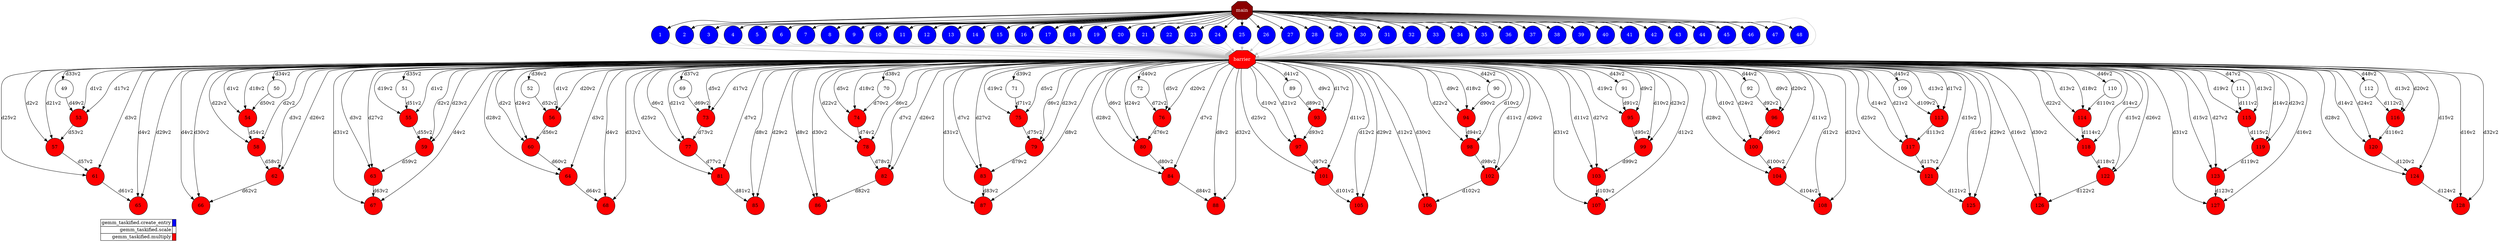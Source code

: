 digraph {
  rankdir=TB;
  labeljust="l";
  compound= true;
  subgraph dependence_graph {
    ranksep=0.20;
    node[height=0.75];

Synchro0[label="main", shape=octagon, style=filled fillcolor="#8B0000" fontcolor="#FFFFFF"];
1[shape=circle, style=filled fillcolor="#0000ff" fontcolor="#ffffff"];
Synchro0 -> 1;
2[shape=circle, style=filled fillcolor="#0000ff" fontcolor="#ffffff"];
Synchro0 -> 2;
3[shape=circle, style=filled fillcolor="#0000ff" fontcolor="#ffffff"];
Synchro0 -> 3;
4[shape=circle, style=filled fillcolor="#0000ff" fontcolor="#ffffff"];
Synchro0 -> 4;
5[shape=circle, style=filled fillcolor="#0000ff" fontcolor="#ffffff"];
Synchro0 -> 5;
6[shape=circle, style=filled fillcolor="#0000ff" fontcolor="#ffffff"];
Synchro0 -> 6;
7[shape=circle, style=filled fillcolor="#0000ff" fontcolor="#ffffff"];
Synchro0 -> 7;
8[shape=circle, style=filled fillcolor="#0000ff" fontcolor="#ffffff"];
Synchro0 -> 8;
9[shape=circle, style=filled fillcolor="#0000ff" fontcolor="#ffffff"];
Synchro0 -> 9;
10[shape=circle, style=filled fillcolor="#0000ff" fontcolor="#ffffff"];
Synchro0 -> 10;
11[shape=circle, style=filled fillcolor="#0000ff" fontcolor="#ffffff"];
Synchro0 -> 11;
12[shape=circle, style=filled fillcolor="#0000ff" fontcolor="#ffffff"];
Synchro0 -> 12;
13[shape=circle, style=filled fillcolor="#0000ff" fontcolor="#ffffff"];
Synchro0 -> 13;
14[shape=circle, style=filled fillcolor="#0000ff" fontcolor="#ffffff"];
Synchro0 -> 14;
15[shape=circle, style=filled fillcolor="#0000ff" fontcolor="#ffffff"];
Synchro0 -> 15;
16[shape=circle, style=filled fillcolor="#0000ff" fontcolor="#ffffff"];
Synchro0 -> 16;
17[shape=circle, style=filled fillcolor="#0000ff" fontcolor="#ffffff"];
Synchro0 -> 17;
18[shape=circle, style=filled fillcolor="#0000ff" fontcolor="#ffffff"];
Synchro0 -> 18;
19[shape=circle, style=filled fillcolor="#0000ff" fontcolor="#ffffff"];
Synchro0 -> 19;
20[shape=circle, style=filled fillcolor="#0000ff" fontcolor="#ffffff"];
Synchro0 -> 20;
21[shape=circle, style=filled fillcolor="#0000ff" fontcolor="#ffffff"];
Synchro0 -> 21;
22[shape=circle, style=filled fillcolor="#0000ff" fontcolor="#ffffff"];
Synchro0 -> 22;
23[shape=circle, style=filled fillcolor="#0000ff" fontcolor="#ffffff"];
Synchro0 -> 23;
24[shape=circle, style=filled fillcolor="#0000ff" fontcolor="#ffffff"];
Synchro0 -> 24;
25[shape=circle, style=filled fillcolor="#0000ff" fontcolor="#ffffff"];
Synchro0 -> 25;
26[shape=circle, style=filled fillcolor="#0000ff" fontcolor="#ffffff"];
Synchro0 -> 26;
27[shape=circle, style=filled fillcolor="#0000ff" fontcolor="#ffffff"];
Synchro0 -> 27;
28[shape=circle, style=filled fillcolor="#0000ff" fontcolor="#ffffff"];
Synchro0 -> 28;
29[shape=circle, style=filled fillcolor="#0000ff" fontcolor="#ffffff"];
Synchro0 -> 29;
30[shape=circle, style=filled fillcolor="#0000ff" fontcolor="#ffffff"];
Synchro0 -> 30;
31[shape=circle, style=filled fillcolor="#0000ff" fontcolor="#ffffff"];
Synchro0 -> 31;
32[shape=circle, style=filled fillcolor="#0000ff" fontcolor="#ffffff"];
Synchro0 -> 32;
33[shape=circle, style=filled fillcolor="#0000ff" fontcolor="#ffffff"];
Synchro0 -> 33;
34[shape=circle, style=filled fillcolor="#0000ff" fontcolor="#ffffff"];
Synchro0 -> 34;
35[shape=circle, style=filled fillcolor="#0000ff" fontcolor="#ffffff"];
Synchro0 -> 35;
36[shape=circle, style=filled fillcolor="#0000ff" fontcolor="#ffffff"];
Synchro0 -> 36;
37[shape=circle, style=filled fillcolor="#0000ff" fontcolor="#ffffff"];
Synchro0 -> 37;
38[shape=circle, style=filled fillcolor="#0000ff" fontcolor="#ffffff"];
Synchro0 -> 38;
39[shape=circle, style=filled fillcolor="#0000ff" fontcolor="#ffffff"];
Synchro0 -> 39;
40[shape=circle, style=filled fillcolor="#0000ff" fontcolor="#ffffff"];
Synchro0 -> 40;
41[shape=circle, style=filled fillcolor="#0000ff" fontcolor="#ffffff"];
Synchro0 -> 41;
42[shape=circle, style=filled fillcolor="#0000ff" fontcolor="#ffffff"];
Synchro0 -> 42;
43[shape=circle, style=filled fillcolor="#0000ff" fontcolor="#ffffff"];
Synchro0 -> 43;
44[shape=circle, style=filled fillcolor="#0000ff" fontcolor="#ffffff"];
Synchro0 -> 44;
45[shape=circle, style=filled fillcolor="#0000ff" fontcolor="#ffffff"];
Synchro0 -> 45;
46[shape=circle, style=filled fillcolor="#0000ff" fontcolor="#ffffff"];
Synchro0 -> 46;
47[shape=circle, style=filled fillcolor="#0000ff" fontcolor="#ffffff"];
Synchro0 -> 47;
48[shape=circle, style=filled fillcolor="#0000ff" fontcolor="#ffffff"];
Synchro0 -> 48;
Synchro1[label="barrier", shape=octagon, style=filled fillcolor="#ff0000" fontcolor="#FFFFFF"];
Synchro0 -> Synchro1 [color=grey];
16 -> Synchro1 [color=grey];
4 -> Synchro1 [color=grey];
46 -> Synchro1 [color=grey];
6 -> Synchro1 [color=grey];
18 -> Synchro1 [color=grey];
30 -> Synchro1 [color=grey];
27 -> Synchro1 [color=grey];
44 -> Synchro1 [color=grey];
41 -> Synchro1 [color=grey];
42 -> Synchro1 [color=grey];
34 -> Synchro1 [color=grey];
10 -> Synchro1 [color=grey];
12 -> Synchro1 [color=grey];
48 -> Synchro1 [color=grey];
19 -> Synchro1 [color=grey];
33 -> Synchro1 [color=grey];
35 -> Synchro1 [color=grey];
22 -> Synchro1 [color=grey];
14 -> Synchro1 [color=grey];
25 -> Synchro1 [color=grey];
26 -> Synchro1 [color=grey];
23 -> Synchro1 [color=grey];
37 -> Synchro1 [color=grey];
2 -> Synchro1 [color=grey];
8 -> Synchro1 [color=grey];
24 -> Synchro1 [color=grey];
31 -> Synchro1 [color=grey];
36 -> Synchro1 [color=grey];
40 -> Synchro1 [color=grey];
7 -> Synchro1 [color=grey];
13 -> Synchro1 [color=grey];
29 -> Synchro1 [color=grey];
5 -> Synchro1 [color=grey];
11 -> Synchro1 [color=grey];
20 -> Synchro1 [color=grey];
47 -> Synchro1 [color=grey];
21 -> Synchro1 [color=grey];
43 -> Synchro1 [color=grey];
9 -> Synchro1 [color=grey];
39 -> Synchro1 [color=grey];
45 -> Synchro1 [color=grey];
17 -> Synchro1 [color=grey];
1 -> Synchro1 [color=grey];
15 -> Synchro1 [color=grey];
3 -> Synchro1 [color=grey];
28 -> Synchro1 [color=grey];
38 -> Synchro1 [color=grey];
32 -> Synchro1 [color=grey];
49[shape=circle, style=filled fillcolor="#ffffff" fontcolor="#000000"];
Synchro1 -> 49 [label="d33v2"];
50[shape=circle, style=filled fillcolor="#ffffff" fontcolor="#000000"];
Synchro1 -> 50 [label="d34v2"];
51[shape=circle, style=filled fillcolor="#ffffff" fontcolor="#000000"];
Synchro1 -> 51 [label="d35v2"];
52[shape=circle, style=filled fillcolor="#ffffff" fontcolor="#000000"];
Synchro1 -> 52 [label="d36v2"];
53[shape=circle, style=filled fillcolor="#ff0000" fontcolor="#000000"];
49 -> 53 [label="d49v2"];
Synchro1 -> 53 [label="d1v2"];
Synchro1 -> 53 [label="d17v2"];
54[shape=circle, style=filled fillcolor="#ff0000" fontcolor="#000000"];
50 -> 54 [label="d50v2"];
Synchro1 -> 54 [label="d1v2"];
Synchro1 -> 54 [label="d18v2"];
55[shape=circle, style=filled fillcolor="#ff0000" fontcolor="#000000"];
51 -> 55 [label="d51v2"];
Synchro1 -> 55 [label="d1v2"];
Synchro1 -> 55 [label="d19v2"];
56[shape=circle, style=filled fillcolor="#ff0000" fontcolor="#000000"];
52 -> 56 [label="d52v2"];
Synchro1 -> 56 [label="d1v2"];
Synchro1 -> 56 [label="d20v2"];
57[shape=circle, style=filled fillcolor="#ff0000" fontcolor="#000000"];
53 -> 57 [label="d53v2"];
Synchro1 -> 57 [label="d2v2"];
Synchro1 -> 57 [label="d21v2"];
58[shape=circle, style=filled fillcolor="#ff0000" fontcolor="#000000"];
54 -> 58 [label="d54v2"];
Synchro1 -> 58 [label="d2v2"];
Synchro1 -> 58 [label="d22v2"];
59[shape=circle, style=filled fillcolor="#ff0000" fontcolor="#000000"];
55 -> 59 [label="d55v2"];
Synchro1 -> 59 [label="d2v2"];
Synchro1 -> 59 [label="d23v2"];
60[shape=circle, style=filled fillcolor="#ff0000" fontcolor="#000000"];
56 -> 60 [label="d56v2"];
Synchro1 -> 60 [label="d2v2"];
Synchro1 -> 60 [label="d24v2"];
61[shape=circle, style=filled fillcolor="#ff0000" fontcolor="#000000"];
57 -> 61 [label="d57v2"];
Synchro1 -> 61 [label="d3v2"];
Synchro1 -> 61 [label="d25v2"];
62[shape=circle, style=filled fillcolor="#ff0000" fontcolor="#000000"];
58 -> 62 [label="d58v2"];
Synchro1 -> 62 [label="d3v2"];
Synchro1 -> 62 [label="d26v2"];
63[shape=circle, style=filled fillcolor="#ff0000" fontcolor="#000000"];
59 -> 63 [label="d59v2"];
Synchro1 -> 63 [label="d3v2"];
Synchro1 -> 63 [label="d27v2"];
64[shape=circle, style=filled fillcolor="#ff0000" fontcolor="#000000"];
60 -> 64 [label="d60v2"];
Synchro1 -> 64 [label="d3v2"];
Synchro1 -> 64 [label="d28v2"];
65[shape=circle, style=filled fillcolor="#ff0000" fontcolor="#000000"];
61 -> 65 [label="d61v2"];
Synchro1 -> 65 [label="d4v2"];
Synchro1 -> 65 [label="d29v2"];
66[shape=circle, style=filled fillcolor="#ff0000" fontcolor="#000000"];
62 -> 66 [label="d62v2"];
Synchro1 -> 66 [label="d4v2"];
Synchro1 -> 66 [label="d30v2"];
67[shape=circle, style=filled fillcolor="#ff0000" fontcolor="#000000"];
63 -> 67 [label="d63v2"];
Synchro1 -> 67 [label="d4v2"];
Synchro1 -> 67 [label="d31v2"];
68[shape=circle, style=filled fillcolor="#ff0000" fontcolor="#000000"];
64 -> 68 [label="d64v2"];
Synchro1 -> 68 [label="d4v2"];
Synchro1 -> 68 [label="d32v2"];
69[shape=circle, style=filled fillcolor="#ffffff" fontcolor="#000000"];
Synchro1 -> 69 [label="d37v2"];
70[shape=circle, style=filled fillcolor="#ffffff" fontcolor="#000000"];
Synchro1 -> 70 [label="d38v2"];
71[shape=circle, style=filled fillcolor="#ffffff" fontcolor="#000000"];
Synchro1 -> 71 [label="d39v2"];
72[shape=circle, style=filled fillcolor="#ffffff" fontcolor="#000000"];
Synchro1 -> 72 [label="d40v2"];
73[shape=circle, style=filled fillcolor="#ff0000" fontcolor="#000000"];
69 -> 73 [label="d69v2"];
Synchro1 -> 73 [label="d5v2"];
Synchro1 -> 73 [label="d17v2"];
74[shape=circle, style=filled fillcolor="#ff0000" fontcolor="#000000"];
70 -> 74 [label="d70v2"];
Synchro1 -> 74 [label="d5v2"];
Synchro1 -> 74 [label="d18v2"];
75[shape=circle, style=filled fillcolor="#ff0000" fontcolor="#000000"];
71 -> 75 [label="d71v2"];
Synchro1 -> 75 [label="d5v2"];
Synchro1 -> 75 [label="d19v2"];
76[shape=circle, style=filled fillcolor="#ff0000" fontcolor="#000000"];
72 -> 76 [label="d72v2"];
Synchro1 -> 76 [label="d5v2"];
Synchro1 -> 76 [label="d20v2"];
77[shape=circle, style=filled fillcolor="#ff0000" fontcolor="#000000"];
73 -> 77 [label="d73v2"];
Synchro1 -> 77 [label="d6v2"];
Synchro1 -> 77 [label="d21v2"];
78[shape=circle, style=filled fillcolor="#ff0000" fontcolor="#000000"];
74 -> 78 [label="d74v2"];
Synchro1 -> 78 [label="d6v2"];
Synchro1 -> 78 [label="d22v2"];
79[shape=circle, style=filled fillcolor="#ff0000" fontcolor="#000000"];
75 -> 79 [label="d75v2"];
Synchro1 -> 79 [label="d6v2"];
Synchro1 -> 79 [label="d23v2"];
80[shape=circle, style=filled fillcolor="#ff0000" fontcolor="#000000"];
76 -> 80 [label="d76v2"];
Synchro1 -> 80 [label="d6v2"];
Synchro1 -> 80 [label="d24v2"];
81[shape=circle, style=filled fillcolor="#ff0000" fontcolor="#000000"];
77 -> 81 [label="d77v2"];
Synchro1 -> 81 [label="d7v2"];
Synchro1 -> 81 [label="d25v2"];
82[shape=circle, style=filled fillcolor="#ff0000" fontcolor="#000000"];
78 -> 82 [label="d78v2"];
Synchro1 -> 82 [label="d7v2"];
Synchro1 -> 82 [label="d26v2"];
83[shape=circle, style=filled fillcolor="#ff0000" fontcolor="#000000"];
79 -> 83 [label="d79v2"];
Synchro1 -> 83 [label="d7v2"];
Synchro1 -> 83 [label="d27v2"];
84[shape=circle, style=filled fillcolor="#ff0000" fontcolor="#000000"];
80 -> 84 [label="d80v2"];
Synchro1 -> 84 [label="d7v2"];
Synchro1 -> 84 [label="d28v2"];
85[shape=circle, style=filled fillcolor="#ff0000" fontcolor="#000000"];
81 -> 85 [label="d81v2"];
Synchro1 -> 85 [label="d8v2"];
Synchro1 -> 85 [label="d29v2"];
86[shape=circle, style=filled fillcolor="#ff0000" fontcolor="#000000"];
82 -> 86 [label="d82v2"];
Synchro1 -> 86 [label="d8v2"];
Synchro1 -> 86 [label="d30v2"];
87[shape=circle, style=filled fillcolor="#ff0000" fontcolor="#000000"];
83 -> 87 [label="d83v2"];
Synchro1 -> 87 [label="d8v2"];
Synchro1 -> 87 [label="d31v2"];
88[shape=circle, style=filled fillcolor="#ff0000" fontcolor="#000000"];
84 -> 88 [label="d84v2"];
Synchro1 -> 88 [label="d8v2"];
Synchro1 -> 88 [label="d32v2"];
89[shape=circle, style=filled fillcolor="#ffffff" fontcolor="#000000"];
Synchro1 -> 89 [label="d41v2"];
90[shape=circle, style=filled fillcolor="#ffffff" fontcolor="#000000"];
Synchro1 -> 90 [label="d42v2"];
91[shape=circle, style=filled fillcolor="#ffffff" fontcolor="#000000"];
Synchro1 -> 91 [label="d43v2"];
92[shape=circle, style=filled fillcolor="#ffffff" fontcolor="#000000"];
Synchro1 -> 92 [label="d44v2"];
93[shape=circle, style=filled fillcolor="#ff0000" fontcolor="#000000"];
89 -> 93 [label="d89v2"];
Synchro1 -> 93 [label="d9v2"];
Synchro1 -> 93 [label="d17v2"];
94[shape=circle, style=filled fillcolor="#ff0000" fontcolor="#000000"];
90 -> 94 [label="d90v2"];
Synchro1 -> 94 [label="d9v2"];
Synchro1 -> 94 [label="d18v2"];
95[shape=circle, style=filled fillcolor="#ff0000" fontcolor="#000000"];
91 -> 95 [label="d91v2"];
Synchro1 -> 95 [label="d9v2"];
Synchro1 -> 95 [label="d19v2"];
96[shape=circle, style=filled fillcolor="#ff0000" fontcolor="#000000"];
92 -> 96 [label="d92v2"];
Synchro1 -> 96 [label="d9v2"];
Synchro1 -> 96 [label="d20v2"];
97[shape=circle, style=filled fillcolor="#ff0000" fontcolor="#000000"];
93 -> 97 [label="d93v2"];
Synchro1 -> 97 [label="d10v2"];
Synchro1 -> 97 [label="d21v2"];
98[shape=circle, style=filled fillcolor="#ff0000" fontcolor="#000000"];
94 -> 98 [label="d94v2"];
Synchro1 -> 98 [label="d10v2"];
Synchro1 -> 98 [label="d22v2"];
99[shape=circle, style=filled fillcolor="#ff0000" fontcolor="#000000"];
95 -> 99 [label="d95v2"];
Synchro1 -> 99 [label="d10v2"];
Synchro1 -> 99 [label="d23v2"];
100[shape=circle, style=filled fillcolor="#ff0000" fontcolor="#000000"];
96 -> 100 [label="d96v2"];
Synchro1 -> 100 [label="d10v2"];
Synchro1 -> 100 [label="d24v2"];
101[shape=circle, style=filled fillcolor="#ff0000" fontcolor="#000000"];
97 -> 101 [label="d97v2"];
Synchro1 -> 101 [label="d11v2"];
Synchro1 -> 101 [label="d25v2"];
102[shape=circle, style=filled fillcolor="#ff0000" fontcolor="#000000"];
98 -> 102 [label="d98v2"];
Synchro1 -> 102 [label="d11v2"];
Synchro1 -> 102 [label="d26v2"];
103[shape=circle, style=filled fillcolor="#ff0000" fontcolor="#000000"];
99 -> 103 [label="d99v2"];
Synchro1 -> 103 [label="d11v2"];
Synchro1 -> 103 [label="d27v2"];
104[shape=circle, style=filled fillcolor="#ff0000" fontcolor="#000000"];
100 -> 104 [label="d100v2"];
Synchro1 -> 104 [label="d11v2"];
Synchro1 -> 104 [label="d28v2"];
105[shape=circle, style=filled fillcolor="#ff0000" fontcolor="#000000"];
101 -> 105 [label="d101v2"];
Synchro1 -> 105 [label="d12v2"];
Synchro1 -> 105 [label="d29v2"];
106[shape=circle, style=filled fillcolor="#ff0000" fontcolor="#000000"];
102 -> 106 [label="d102v2"];
Synchro1 -> 106 [label="d12v2"];
Synchro1 -> 106 [label="d30v2"];
107[shape=circle, style=filled fillcolor="#ff0000" fontcolor="#000000"];
103 -> 107 [label="d103v2"];
Synchro1 -> 107 [label="d12v2"];
Synchro1 -> 107 [label="d31v2"];
108[shape=circle, style=filled fillcolor="#ff0000" fontcolor="#000000"];
104 -> 108 [label="d104v2"];
Synchro1 -> 108 [label="d12v2"];
Synchro1 -> 108 [label="d32v2"];
109[shape=circle, style=filled fillcolor="#ffffff" fontcolor="#000000"];
Synchro1 -> 109 [label="d45v2"];
110[shape=circle, style=filled fillcolor="#ffffff" fontcolor="#000000"];
Synchro1 -> 110 [label="d46v2"];
111[shape=circle, style=filled fillcolor="#ffffff" fontcolor="#000000"];
Synchro1 -> 111 [label="d47v2"];
112[shape=circle, style=filled fillcolor="#ffffff" fontcolor="#000000"];
Synchro1 -> 112 [label="d48v2"];
113[shape=circle, style=filled fillcolor="#ff0000" fontcolor="#000000"];
109 -> 113 [label="d109v2"];
Synchro1 -> 113 [label="d13v2"];
Synchro1 -> 113 [label="d17v2"];
114[shape=circle, style=filled fillcolor="#ff0000" fontcolor="#000000"];
110 -> 114 [label="d110v2"];
Synchro1 -> 114 [label="d13v2"];
Synchro1 -> 114 [label="d18v2"];
115[shape=circle, style=filled fillcolor="#ff0000" fontcolor="#000000"];
111 -> 115 [label="d111v2"];
Synchro1 -> 115 [label="d13v2"];
Synchro1 -> 115 [label="d19v2"];
116[shape=circle, style=filled fillcolor="#ff0000" fontcolor="#000000"];
112 -> 116 [label="d112v2"];
Synchro1 -> 116 [label="d13v2"];
Synchro1 -> 116 [label="d20v2"];
117[shape=circle, style=filled fillcolor="#ff0000" fontcolor="#000000"];
113 -> 117 [label="d113v2"];
Synchro1 -> 117 [label="d14v2"];
Synchro1 -> 117 [label="d21v2"];
118[shape=circle, style=filled fillcolor="#ff0000" fontcolor="#000000"];
114 -> 118 [label="d114v2"];
Synchro1 -> 118 [label="d14v2"];
Synchro1 -> 118 [label="d22v2"];
119[shape=circle, style=filled fillcolor="#ff0000" fontcolor="#000000"];
115 -> 119 [label="d115v2"];
Synchro1 -> 119 [label="d14v2"];
Synchro1 -> 119 [label="d23v2"];
120[shape=circle, style=filled fillcolor="#ff0000" fontcolor="#000000"];
116 -> 120 [label="d116v2"];
Synchro1 -> 120 [label="d14v2"];
Synchro1 -> 120 [label="d24v2"];
121[shape=circle, style=filled fillcolor="#ff0000" fontcolor="#000000"];
117 -> 121 [label="d117v2"];
Synchro1 -> 121 [label="d15v2"];
Synchro1 -> 121 [label="d25v2"];
122[shape=circle, style=filled fillcolor="#ff0000" fontcolor="#000000"];
118 -> 122 [label="d118v2"];
Synchro1 -> 122 [label="d15v2"];
Synchro1 -> 122 [label="d26v2"];
123[shape=circle, style=filled fillcolor="#ff0000" fontcolor="#000000"];
119 -> 123 [label="d119v2"];
Synchro1 -> 123 [label="d15v2"];
Synchro1 -> 123 [label="d27v2"];
124[shape=circle, style=filled fillcolor="#ff0000" fontcolor="#000000"];
120 -> 124 [label="d120v2"];
Synchro1 -> 124 [label="d15v2"];
Synchro1 -> 124 [label="d28v2"];
125[shape=circle, style=filled fillcolor="#ff0000" fontcolor="#000000"];
121 -> 125 [label="d121v2"];
Synchro1 -> 125 [label="d16v2"];
Synchro1 -> 125 [label="d29v2"];
126[shape=circle, style=filled fillcolor="#ff0000" fontcolor="#000000"];
122 -> 126 [label="d122v2"];
Synchro1 -> 126 [label="d16v2"];
Synchro1 -> 126 [label="d30v2"];
127[shape=circle, style=filled fillcolor="#ff0000" fontcolor="#000000"];
123 -> 127 [label="d123v2"];
Synchro1 -> 127 [label="d16v2"];
Synchro1 -> 127 [label="d31v2"];
128[shape=circle, style=filled fillcolor="#ff0000" fontcolor="#000000"];
124 -> 128 [label="d124v2"];
Synchro1 -> 128 [label="d16v2"];
Synchro1 -> 128 [label="d32v2"];  }
  subgraph legend {
    rank=sink;
    node [shape=plaintext, height=0.75];
    ranksep=0.20;
    label = "Legend";
    key [label=<
      <table border="0" cellpadding="2" cellspacing="0" cellborder="1">
<tr>
<td align="right">gemm_taskified.create_entry</td>
<td bgcolor="#0000ff">&nbsp;</td>
</tr>
<tr>
<td align="right">gemm_taskified.scale</td>
<td bgcolor="#ffffff">&nbsp;</td>
</tr>
<tr>
<td align="right">gemm_taskified.multiply</td>
<td bgcolor="#ff0000">&nbsp;</td>
</tr>
      </table>
    >]
  }
}
